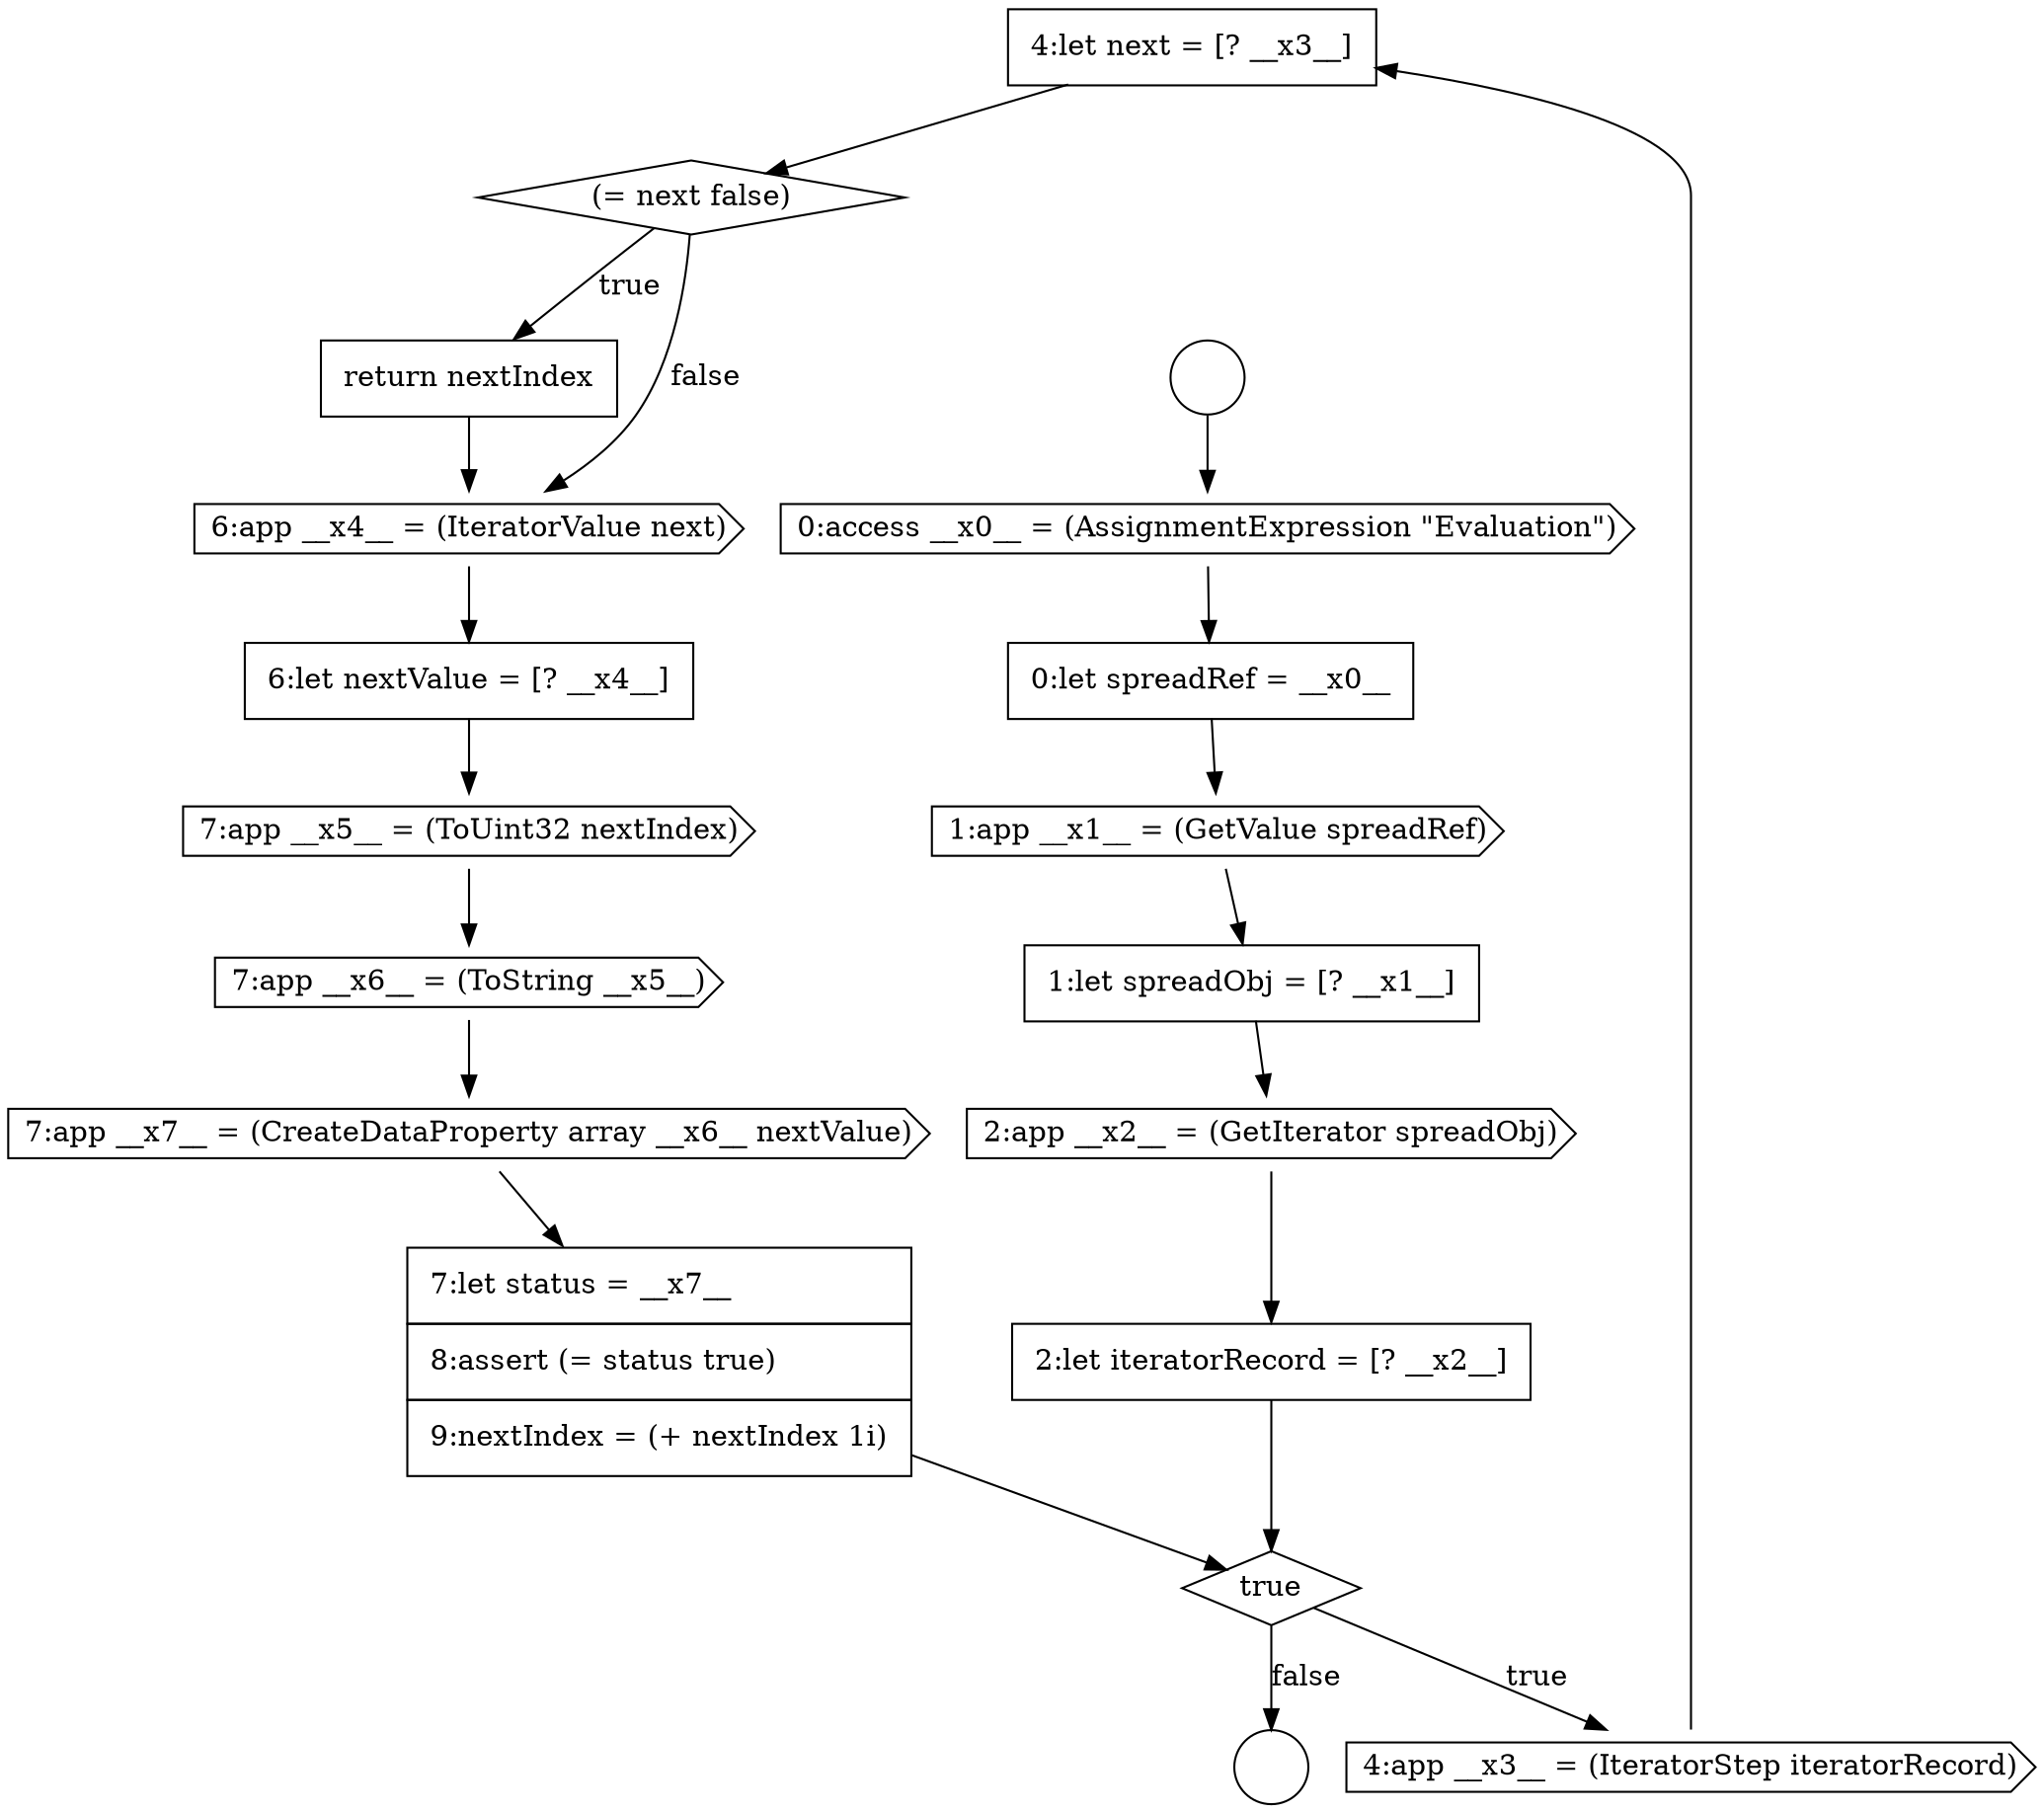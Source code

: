 digraph {
  node3597 [shape=none, margin=0, label=<<font color="black">
    <table border="0" cellborder="1" cellspacing="0" cellpadding="10">
      <tr><td align="left">4:let next = [? __x3__]</td></tr>
    </table>
  </font>> color="black" fillcolor="white" style=filled]
  node3602 [shape=cds, label=<<font color="black">7:app __x5__ = (ToUint32 nextIndex)</font>> color="black" fillcolor="white" style=filled]
  node3588 [shape=circle label=" " color="black" fillcolor="white" style=filled]
  node3591 [shape=cds, label=<<font color="black">1:app __x1__ = (GetValue spreadRef)</font>> color="black" fillcolor="white" style=filled]
  node3603 [shape=cds, label=<<font color="black">7:app __x6__ = (ToString __x5__)</font>> color="black" fillcolor="white" style=filled]
  node3596 [shape=cds, label=<<font color="black">4:app __x3__ = (IteratorStep iteratorRecord)</font>> color="black" fillcolor="white" style=filled]
  node3594 [shape=none, margin=0, label=<<font color="black">
    <table border="0" cellborder="1" cellspacing="0" cellpadding="10">
      <tr><td align="left">2:let iteratorRecord = [? __x2__]</td></tr>
    </table>
  </font>> color="black" fillcolor="white" style=filled]
  node3598 [shape=diamond, label=<<font color="black">(= next false)</font>> color="black" fillcolor="white" style=filled]
  node3601 [shape=none, margin=0, label=<<font color="black">
    <table border="0" cellborder="1" cellspacing="0" cellpadding="10">
      <tr><td align="left">6:let nextValue = [? __x4__]</td></tr>
    </table>
  </font>> color="black" fillcolor="white" style=filled]
  node3605 [shape=none, margin=0, label=<<font color="black">
    <table border="0" cellborder="1" cellspacing="0" cellpadding="10">
      <tr><td align="left">7:let status = __x7__</td></tr>
      <tr><td align="left">8:assert (= status true)</td></tr>
      <tr><td align="left">9:nextIndex = (+ nextIndex 1i)</td></tr>
    </table>
  </font>> color="black" fillcolor="white" style=filled]
  node3600 [shape=cds, label=<<font color="black">6:app __x4__ = (IteratorValue next)</font>> color="black" fillcolor="white" style=filled]
  node3595 [shape=diamond, label=<<font color="black">true</font>> color="black" fillcolor="white" style=filled]
  node3587 [shape=circle label=" " color="black" fillcolor="white" style=filled]
  node3592 [shape=none, margin=0, label=<<font color="black">
    <table border="0" cellborder="1" cellspacing="0" cellpadding="10">
      <tr><td align="left">1:let spreadObj = [? __x1__]</td></tr>
    </table>
  </font>> color="black" fillcolor="white" style=filled]
  node3590 [shape=none, margin=0, label=<<font color="black">
    <table border="0" cellborder="1" cellspacing="0" cellpadding="10">
      <tr><td align="left">0:let spreadRef = __x0__</td></tr>
    </table>
  </font>> color="black" fillcolor="white" style=filled]
  node3604 [shape=cds, label=<<font color="black">7:app __x7__ = (CreateDataProperty array __x6__ nextValue)</font>> color="black" fillcolor="white" style=filled]
  node3599 [shape=none, margin=0, label=<<font color="black">
    <table border="0" cellborder="1" cellspacing="0" cellpadding="10">
      <tr><td align="left">return nextIndex</td></tr>
    </table>
  </font>> color="black" fillcolor="white" style=filled]
  node3589 [shape=cds, label=<<font color="black">0:access __x0__ = (AssignmentExpression &quot;Evaluation&quot;)</font>> color="black" fillcolor="white" style=filled]
  node3593 [shape=cds, label=<<font color="black">2:app __x2__ = (GetIterator spreadObj)</font>> color="black" fillcolor="white" style=filled]
  node3600 -> node3601 [ color="black"]
  node3587 -> node3589 [ color="black"]
  node3596 -> node3597 [ color="black"]
  node3590 -> node3591 [ color="black"]
  node3598 -> node3599 [label=<<font color="black">true</font>> color="black"]
  node3598 -> node3600 [label=<<font color="black">false</font>> color="black"]
  node3597 -> node3598 [ color="black"]
  node3592 -> node3593 [ color="black"]
  node3605 -> node3595 [ color="black"]
  node3601 -> node3602 [ color="black"]
  node3603 -> node3604 [ color="black"]
  node3602 -> node3603 [ color="black"]
  node3595 -> node3596 [label=<<font color="black">true</font>> color="black"]
  node3595 -> node3588 [label=<<font color="black">false</font>> color="black"]
  node3593 -> node3594 [ color="black"]
  node3594 -> node3595 [ color="black"]
  node3589 -> node3590 [ color="black"]
  node3604 -> node3605 [ color="black"]
  node3599 -> node3600 [ color="black"]
  node3591 -> node3592 [ color="black"]
}
